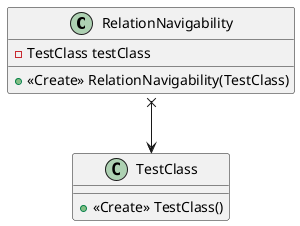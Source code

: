@startuml
class RelationNavigability{
- TestClass testClass
+ <<Create>> RelationNavigability(TestClass)
}
class TestClass{
+ <<Create>> TestClass()
}

RelationNavigability x--> TestClass
@enduml